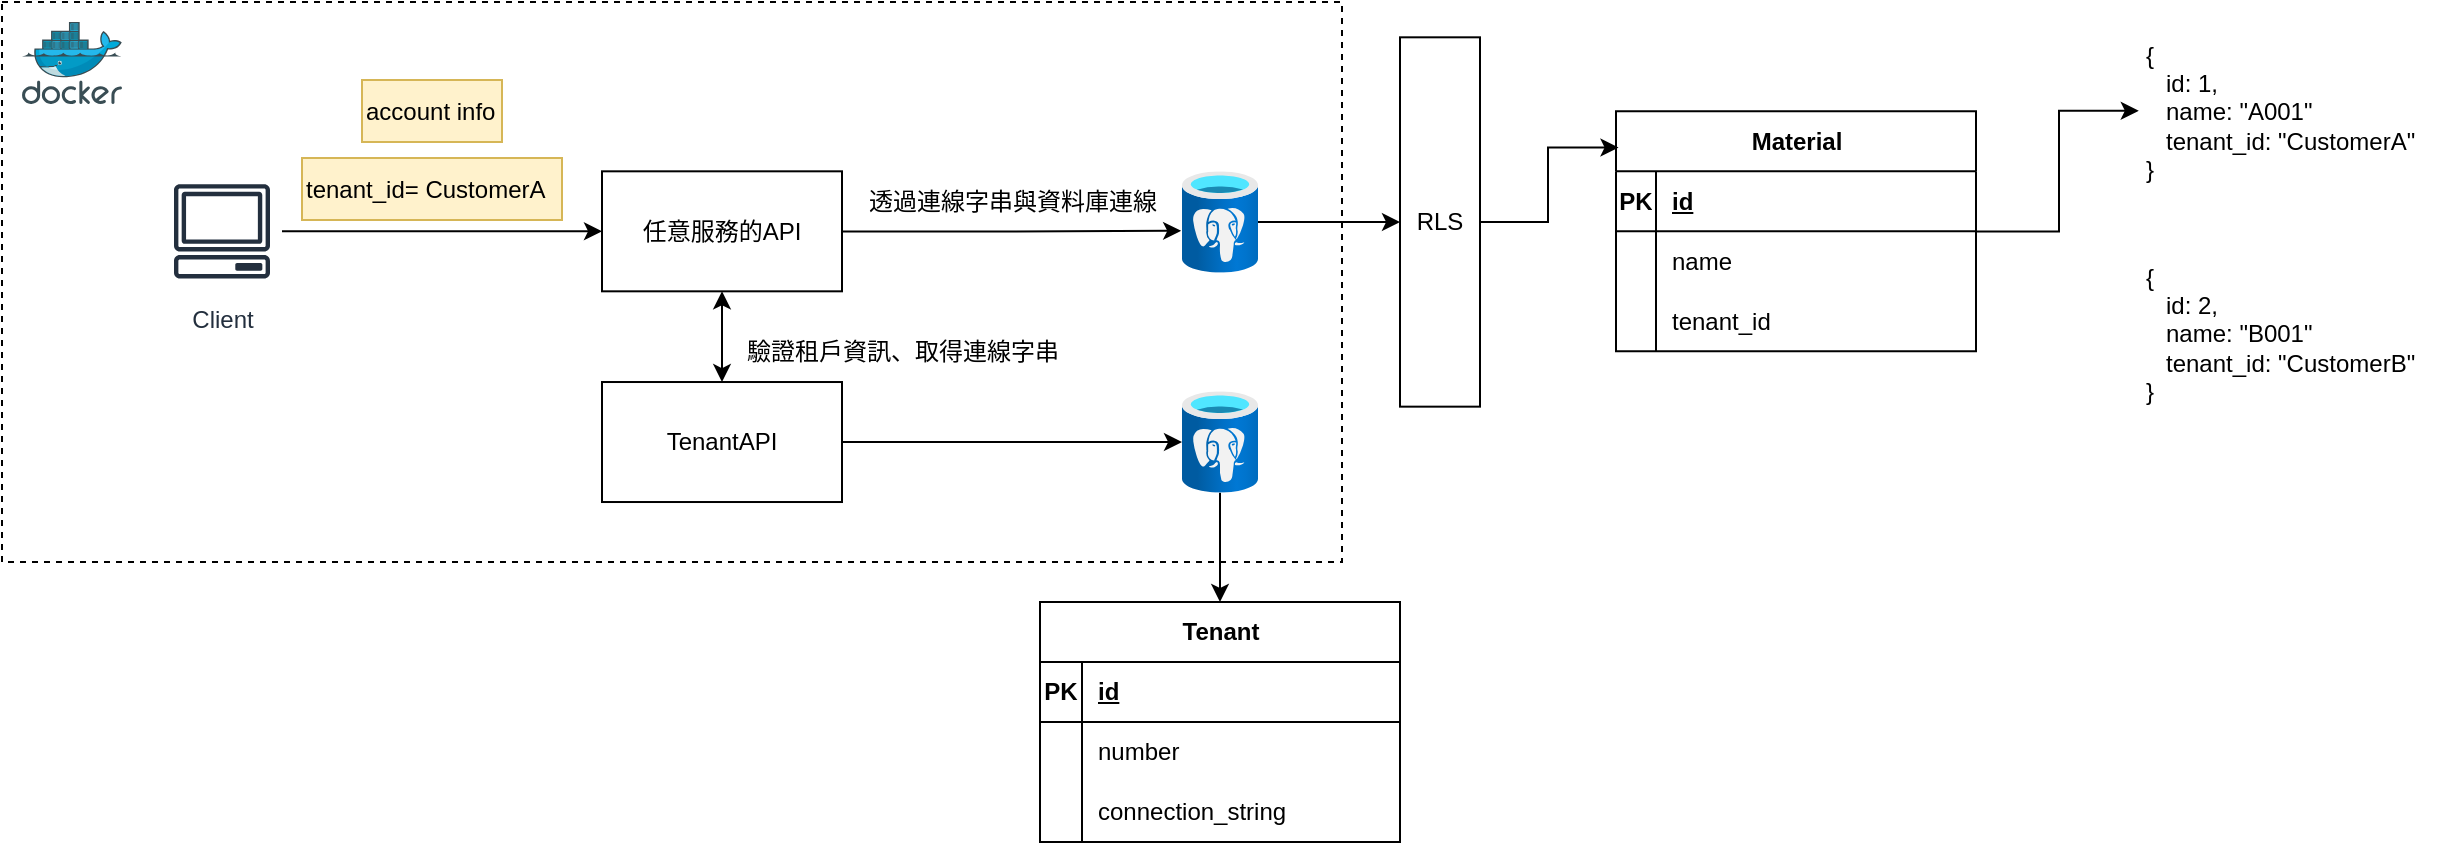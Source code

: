 <mxfile version="22.1.11" type="device">
  <diagram name="第 1 页" id="GDjELXkGRmo23KiVc8O1">
    <mxGraphModel dx="1226" dy="614" grid="1" gridSize="10" guides="1" tooltips="1" connect="1" arrows="1" fold="1" page="1" pageScale="1" pageWidth="827" pageHeight="1169" math="0" shadow="0">
      <root>
        <mxCell id="0" />
        <mxCell id="1" parent="0" />
        <mxCell id="PBOLzvun1pL5uSBel4q--3" value="" style="rounded=0;whiteSpace=wrap;html=1;dashed=1;movable=1;resizable=1;rotatable=1;deletable=1;editable=1;locked=0;connectable=1;" vertex="1" parent="1">
          <mxGeometry x="20" y="50" width="670" height="280" as="geometry" />
        </mxCell>
        <mxCell id="PBOLzvun1pL5uSBel4q--16" style="edgeStyle=orthogonalEdgeStyle;rounded=0;orthogonalLoop=1;jettySize=auto;html=1;entryX=0.5;entryY=0;entryDx=0;entryDy=0;startArrow=classic;startFill=1;" edge="1" parent="1" source="PBOLzvun1pL5uSBel4q--1" target="PBOLzvun1pL5uSBel4q--2">
          <mxGeometry relative="1" as="geometry" />
        </mxCell>
        <mxCell id="PBOLzvun1pL5uSBel4q--1" value="任意服務的API" style="rounded=0;whiteSpace=wrap;html=1;" vertex="1" parent="1">
          <mxGeometry x="320" y="134.66" width="120" height="60" as="geometry" />
        </mxCell>
        <mxCell id="PBOLzvun1pL5uSBel4q--10" style="edgeStyle=orthogonalEdgeStyle;rounded=0;orthogonalLoop=1;jettySize=auto;html=1;" edge="1" parent="1" source="PBOLzvun1pL5uSBel4q--2" target="PBOLzvun1pL5uSBel4q--8">
          <mxGeometry relative="1" as="geometry" />
        </mxCell>
        <mxCell id="PBOLzvun1pL5uSBel4q--2" value="TenantAPI" style="rounded=0;whiteSpace=wrap;html=1;" vertex="1" parent="1">
          <mxGeometry x="320" y="240.01" width="120" height="60" as="geometry" />
        </mxCell>
        <mxCell id="PBOLzvun1pL5uSBel4q--4" value="" style="image;sketch=0;aspect=fixed;html=1;points=[];align=center;fontSize=12;image=img/lib/mscae/Docker.svg;" vertex="1" parent="1">
          <mxGeometry x="30" y="60" width="50" height="41" as="geometry" />
        </mxCell>
        <mxCell id="PBOLzvun1pL5uSBel4q--67" style="edgeStyle=orthogonalEdgeStyle;rounded=0;orthogonalLoop=1;jettySize=auto;html=1;entryX=0;entryY=0.5;entryDx=0;entryDy=0;" edge="1" parent="1" source="PBOLzvun1pL5uSBel4q--5" target="PBOLzvun1pL5uSBel4q--66">
          <mxGeometry relative="1" as="geometry" />
        </mxCell>
        <mxCell id="PBOLzvun1pL5uSBel4q--5" value="" style="image;aspect=fixed;html=1;points=[];align=center;fontSize=12;image=img/lib/azure2/databases/Azure_Database_PostgreSQL_Server.svg;" vertex="1" parent="1">
          <mxGeometry x="610" y="134.66" width="38" height="50.67" as="geometry" />
        </mxCell>
        <mxCell id="PBOLzvun1pL5uSBel4q--7" style="edgeStyle=orthogonalEdgeStyle;rounded=0;orthogonalLoop=1;jettySize=auto;html=1;entryX=-0.011;entryY=0.587;entryDx=0;entryDy=0;entryPerimeter=0;" edge="1" parent="1" source="PBOLzvun1pL5uSBel4q--1" target="PBOLzvun1pL5uSBel4q--5">
          <mxGeometry relative="1" as="geometry" />
        </mxCell>
        <mxCell id="PBOLzvun1pL5uSBel4q--32" style="edgeStyle=orthogonalEdgeStyle;rounded=0;orthogonalLoop=1;jettySize=auto;html=1;entryX=0.5;entryY=0;entryDx=0;entryDy=0;" edge="1" parent="1" source="PBOLzvun1pL5uSBel4q--8" target="PBOLzvun1pL5uSBel4q--19">
          <mxGeometry relative="1" as="geometry" />
        </mxCell>
        <mxCell id="PBOLzvun1pL5uSBel4q--8" value="" style="image;aspect=fixed;html=1;points=[];align=center;fontSize=12;image=img/lib/azure2/databases/Azure_Database_PostgreSQL_Server.svg;" vertex="1" parent="1">
          <mxGeometry x="610" y="244.67" width="38" height="50.67" as="geometry" />
        </mxCell>
        <mxCell id="PBOLzvun1pL5uSBel4q--12" style="edgeStyle=orthogonalEdgeStyle;rounded=0;orthogonalLoop=1;jettySize=auto;html=1;entryX=0;entryY=0.5;entryDx=0;entryDy=0;" edge="1" parent="1" source="PBOLzvun1pL5uSBel4q--11" target="PBOLzvun1pL5uSBel4q--1">
          <mxGeometry relative="1" as="geometry" />
        </mxCell>
        <mxCell id="PBOLzvun1pL5uSBel4q--11" value="Client" style="sketch=0;outlineConnect=0;fontColor=#232F3E;gradientColor=none;strokeColor=#232F3E;fillColor=#ffffff;dashed=0;verticalLabelPosition=bottom;verticalAlign=top;align=center;html=1;fontSize=12;fontStyle=0;aspect=fixed;shape=mxgraph.aws4.resourceIcon;resIcon=mxgraph.aws4.client;" vertex="1" parent="1">
          <mxGeometry x="100" y="134.66" width="60" height="60" as="geometry" />
        </mxCell>
        <mxCell id="PBOLzvun1pL5uSBel4q--14" value="tenant_id=&amp;nbsp;CustomerA" style="rounded=0;whiteSpace=wrap;html=1;fillColor=#fff2cc;strokeColor=#d6b656;align=left;" vertex="1" parent="1">
          <mxGeometry x="170" y="128" width="130" height="31" as="geometry" />
        </mxCell>
        <mxCell id="PBOLzvun1pL5uSBel4q--19" value="Tenant" style="shape=table;startSize=30;container=1;collapsible=1;childLayout=tableLayout;fixedRows=1;rowLines=0;fontStyle=1;align=center;resizeLast=1;html=1;" vertex="1" parent="1">
          <mxGeometry x="539" y="350" width="180" height="120" as="geometry" />
        </mxCell>
        <mxCell id="PBOLzvun1pL5uSBel4q--20" value="" style="shape=tableRow;horizontal=0;startSize=0;swimlaneHead=0;swimlaneBody=0;fillColor=none;collapsible=0;dropTarget=0;points=[[0,0.5],[1,0.5]];portConstraint=eastwest;top=0;left=0;right=0;bottom=1;" vertex="1" parent="PBOLzvun1pL5uSBel4q--19">
          <mxGeometry y="30" width="180" height="30" as="geometry" />
        </mxCell>
        <mxCell id="PBOLzvun1pL5uSBel4q--21" value="PK" style="shape=partialRectangle;connectable=0;fillColor=none;top=0;left=0;bottom=0;right=0;fontStyle=1;overflow=hidden;whiteSpace=wrap;html=1;" vertex="1" parent="PBOLzvun1pL5uSBel4q--20">
          <mxGeometry width="21" height="30" as="geometry">
            <mxRectangle width="21" height="30" as="alternateBounds" />
          </mxGeometry>
        </mxCell>
        <mxCell id="PBOLzvun1pL5uSBel4q--22" value="id" style="shape=partialRectangle;connectable=0;fillColor=none;top=0;left=0;bottom=0;right=0;align=left;spacingLeft=6;fontStyle=5;overflow=hidden;whiteSpace=wrap;html=1;" vertex="1" parent="PBOLzvun1pL5uSBel4q--20">
          <mxGeometry x="21" width="159" height="30" as="geometry">
            <mxRectangle width="159" height="30" as="alternateBounds" />
          </mxGeometry>
        </mxCell>
        <mxCell id="PBOLzvun1pL5uSBel4q--23" value="" style="shape=tableRow;horizontal=0;startSize=0;swimlaneHead=0;swimlaneBody=0;fillColor=none;collapsible=0;dropTarget=0;points=[[0,0.5],[1,0.5]];portConstraint=eastwest;top=0;left=0;right=0;bottom=0;" vertex="1" parent="PBOLzvun1pL5uSBel4q--19">
          <mxGeometry y="60" width="180" height="30" as="geometry" />
        </mxCell>
        <mxCell id="PBOLzvun1pL5uSBel4q--24" value="" style="shape=partialRectangle;connectable=0;fillColor=none;top=0;left=0;bottom=0;right=0;editable=1;overflow=hidden;whiteSpace=wrap;html=1;" vertex="1" parent="PBOLzvun1pL5uSBel4q--23">
          <mxGeometry width="21" height="30" as="geometry">
            <mxRectangle width="21" height="30" as="alternateBounds" />
          </mxGeometry>
        </mxCell>
        <mxCell id="PBOLzvun1pL5uSBel4q--25" value="number" style="shape=partialRectangle;connectable=0;fillColor=none;top=0;left=0;bottom=0;right=0;align=left;spacingLeft=6;overflow=hidden;whiteSpace=wrap;html=1;" vertex="1" parent="PBOLzvun1pL5uSBel4q--23">
          <mxGeometry x="21" width="159" height="30" as="geometry">
            <mxRectangle width="159" height="30" as="alternateBounds" />
          </mxGeometry>
        </mxCell>
        <mxCell id="PBOLzvun1pL5uSBel4q--26" value="" style="shape=tableRow;horizontal=0;startSize=0;swimlaneHead=0;swimlaneBody=0;fillColor=none;collapsible=0;dropTarget=0;points=[[0,0.5],[1,0.5]];portConstraint=eastwest;top=0;left=0;right=0;bottom=0;" vertex="1" parent="PBOLzvun1pL5uSBel4q--19">
          <mxGeometry y="90" width="180" height="30" as="geometry" />
        </mxCell>
        <mxCell id="PBOLzvun1pL5uSBel4q--27" value="" style="shape=partialRectangle;connectable=0;fillColor=none;top=0;left=0;bottom=0;right=0;editable=1;overflow=hidden;whiteSpace=wrap;html=1;" vertex="1" parent="PBOLzvun1pL5uSBel4q--26">
          <mxGeometry width="21" height="30" as="geometry">
            <mxRectangle width="21" height="30" as="alternateBounds" />
          </mxGeometry>
        </mxCell>
        <mxCell id="PBOLzvun1pL5uSBel4q--28" value="connection_string" style="shape=partialRectangle;connectable=0;fillColor=none;top=0;left=0;bottom=0;right=0;align=left;spacingLeft=6;overflow=hidden;whiteSpace=wrap;html=1;" vertex="1" parent="PBOLzvun1pL5uSBel4q--26">
          <mxGeometry x="21" width="159" height="30" as="geometry">
            <mxRectangle width="159" height="30" as="alternateBounds" />
          </mxGeometry>
        </mxCell>
        <mxCell id="PBOLzvun1pL5uSBel4q--33" value="驗證租戶資訊、取得連線字串" style="text;html=1;align=center;verticalAlign=middle;resizable=0;points=[];autosize=1;strokeColor=none;fillColor=none;" vertex="1" parent="1">
          <mxGeometry x="380" y="210.01" width="180" height="30" as="geometry" />
        </mxCell>
        <mxCell id="PBOLzvun1pL5uSBel4q--34" value="&lt;font style=&quot;font-size: 12px;&quot;&gt;透過連線字串與資料庫連線&lt;br&gt;&lt;/font&gt;" style="text;html=1;align=center;verticalAlign=middle;resizable=0;points=[];autosize=1;strokeColor=none;fillColor=none;" vertex="1" parent="1">
          <mxGeometry x="440" y="134.66" width="170" height="30" as="geometry" />
        </mxCell>
        <mxCell id="PBOLzvun1pL5uSBel4q--35" value="Material" style="shape=table;startSize=30;container=1;collapsible=1;childLayout=tableLayout;fixedRows=1;rowLines=0;fontStyle=1;align=center;resizeLast=1;html=1;" vertex="1" parent="1">
          <mxGeometry x="827" y="104.66" width="180" height="120" as="geometry" />
        </mxCell>
        <mxCell id="PBOLzvun1pL5uSBel4q--36" value="" style="shape=tableRow;horizontal=0;startSize=0;swimlaneHead=0;swimlaneBody=0;fillColor=none;collapsible=0;dropTarget=0;points=[[0,0.5],[1,0.5]];portConstraint=eastwest;top=0;left=0;right=0;bottom=1;" vertex="1" parent="PBOLzvun1pL5uSBel4q--35">
          <mxGeometry y="30" width="180" height="30" as="geometry" />
        </mxCell>
        <mxCell id="PBOLzvun1pL5uSBel4q--37" value="PK" style="shape=partialRectangle;connectable=0;fillColor=none;top=0;left=0;bottom=0;right=0;fontStyle=1;overflow=hidden;whiteSpace=wrap;html=1;" vertex="1" parent="PBOLzvun1pL5uSBel4q--36">
          <mxGeometry width="20" height="30" as="geometry">
            <mxRectangle width="20" height="30" as="alternateBounds" />
          </mxGeometry>
        </mxCell>
        <mxCell id="PBOLzvun1pL5uSBel4q--38" value="id" style="shape=partialRectangle;connectable=0;fillColor=none;top=0;left=0;bottom=0;right=0;align=left;spacingLeft=6;fontStyle=5;overflow=hidden;whiteSpace=wrap;html=1;" vertex="1" parent="PBOLzvun1pL5uSBel4q--36">
          <mxGeometry x="20" width="160" height="30" as="geometry">
            <mxRectangle width="160" height="30" as="alternateBounds" />
          </mxGeometry>
        </mxCell>
        <mxCell id="PBOLzvun1pL5uSBel4q--39" value="" style="shape=tableRow;horizontal=0;startSize=0;swimlaneHead=0;swimlaneBody=0;fillColor=none;collapsible=0;dropTarget=0;points=[[0,0.5],[1,0.5]];portConstraint=eastwest;top=0;left=0;right=0;bottom=0;" vertex="1" parent="PBOLzvun1pL5uSBel4q--35">
          <mxGeometry y="60" width="180" height="30" as="geometry" />
        </mxCell>
        <mxCell id="PBOLzvun1pL5uSBel4q--40" value="" style="shape=partialRectangle;connectable=0;fillColor=none;top=0;left=0;bottom=0;right=0;editable=1;overflow=hidden;whiteSpace=wrap;html=1;" vertex="1" parent="PBOLzvun1pL5uSBel4q--39">
          <mxGeometry width="20" height="30" as="geometry">
            <mxRectangle width="20" height="30" as="alternateBounds" />
          </mxGeometry>
        </mxCell>
        <mxCell id="PBOLzvun1pL5uSBel4q--41" value="name" style="shape=partialRectangle;connectable=0;fillColor=none;top=0;left=0;bottom=0;right=0;align=left;spacingLeft=6;overflow=hidden;whiteSpace=wrap;html=1;" vertex="1" parent="PBOLzvun1pL5uSBel4q--39">
          <mxGeometry x="20" width="160" height="30" as="geometry">
            <mxRectangle width="160" height="30" as="alternateBounds" />
          </mxGeometry>
        </mxCell>
        <mxCell id="PBOLzvun1pL5uSBel4q--42" value="" style="shape=tableRow;horizontal=0;startSize=0;swimlaneHead=0;swimlaneBody=0;fillColor=none;collapsible=0;dropTarget=0;points=[[0,0.5],[1,0.5]];portConstraint=eastwest;top=0;left=0;right=0;bottom=0;" vertex="1" parent="PBOLzvun1pL5uSBel4q--35">
          <mxGeometry y="90" width="180" height="30" as="geometry" />
        </mxCell>
        <mxCell id="PBOLzvun1pL5uSBel4q--43" value="" style="shape=partialRectangle;connectable=0;fillColor=none;top=0;left=0;bottom=0;right=0;editable=1;overflow=hidden;whiteSpace=wrap;html=1;" vertex="1" parent="PBOLzvun1pL5uSBel4q--42">
          <mxGeometry width="20" height="30" as="geometry">
            <mxRectangle width="20" height="30" as="alternateBounds" />
          </mxGeometry>
        </mxCell>
        <mxCell id="PBOLzvun1pL5uSBel4q--44" value="tenant_id" style="shape=partialRectangle;connectable=0;fillColor=none;top=0;left=0;bottom=0;right=0;align=left;spacingLeft=6;overflow=hidden;whiteSpace=wrap;html=1;" vertex="1" parent="PBOLzvun1pL5uSBel4q--42">
          <mxGeometry x="20" width="160" height="30" as="geometry">
            <mxRectangle width="160" height="30" as="alternateBounds" />
          </mxGeometry>
        </mxCell>
        <mxCell id="PBOLzvun1pL5uSBel4q--61" value="{&lt;br&gt;&amp;nbsp; &amp;nbsp;id: 1,&lt;br&gt;&amp;nbsp; &amp;nbsp;name: &quot;A001&quot;&lt;br&gt;&amp;nbsp; &amp;nbsp;tenant_id: &quot;CustomerA&quot;&lt;br&gt;}" style="text;html=1;align=left;verticalAlign=middle;resizable=0;points=[];autosize=1;strokeColor=none;fillColor=none;" vertex="1" parent="1">
          <mxGeometry x="1090" y="59.5" width="160" height="90" as="geometry" />
        </mxCell>
        <mxCell id="PBOLzvun1pL5uSBel4q--62" value="{&lt;br&gt;&amp;nbsp; &amp;nbsp;id: 2,&lt;br&gt;&amp;nbsp; &amp;nbsp;name: &quot;B001&quot;&lt;br&gt;&amp;nbsp; &amp;nbsp;tenant_id: &quot;CustomerB&quot;&lt;br&gt;}" style="text;html=1;align=left;verticalAlign=middle;resizable=0;points=[];autosize=1;strokeColor=none;fillColor=none;" vertex="1" parent="1">
          <mxGeometry x="1090" y="170.5" width="160" height="90" as="geometry" />
        </mxCell>
        <mxCell id="PBOLzvun1pL5uSBel4q--66" value="RLS" style="rounded=0;whiteSpace=wrap;html=1;" vertex="1" parent="1">
          <mxGeometry x="719" y="67.66" width="40" height="184.67" as="geometry" />
        </mxCell>
        <mxCell id="PBOLzvun1pL5uSBel4q--68" style="edgeStyle=orthogonalEdgeStyle;rounded=0;orthogonalLoop=1;jettySize=auto;html=1;entryX=0.007;entryY=0.151;entryDx=0;entryDy=0;entryPerimeter=0;" edge="1" parent="1" source="PBOLzvun1pL5uSBel4q--66" target="PBOLzvun1pL5uSBel4q--35">
          <mxGeometry relative="1" as="geometry" />
        </mxCell>
        <mxCell id="PBOLzvun1pL5uSBel4q--69" style="edgeStyle=orthogonalEdgeStyle;rounded=0;orthogonalLoop=1;jettySize=auto;html=1;entryX=-0.01;entryY=0.499;entryDx=0;entryDy=0;entryPerimeter=0;" edge="1" parent="1" source="PBOLzvun1pL5uSBel4q--35" target="PBOLzvun1pL5uSBel4q--61">
          <mxGeometry relative="1" as="geometry" />
        </mxCell>
        <mxCell id="PBOLzvun1pL5uSBel4q--70" value="account info" style="rounded=0;whiteSpace=wrap;html=1;fillColor=#fff2cc;strokeColor=#d6b656;align=left;" vertex="1" parent="1">
          <mxGeometry x="200" y="89" width="70" height="31" as="geometry" />
        </mxCell>
      </root>
    </mxGraphModel>
  </diagram>
</mxfile>
